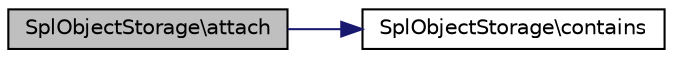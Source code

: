 digraph "SplObjectStorage\attach"
{
  edge [fontname="Helvetica",fontsize="10",labelfontname="Helvetica",labelfontsize="10"];
  node [fontname="Helvetica",fontsize="10",shape=record];
  rankdir="LR";
  Node1 [label="SplObjectStorage\\attach",height=0.2,width=0.4,color="black", fillcolor="grey75", style="filled" fontcolor="black"];
  Node1 -> Node2 [color="midnightblue",fontsize="10",style="solid",fontname="Helvetica"];
  Node2 [label="SplObjectStorage\\contains",height=0.2,width=0.4,color="black", fillcolor="white", style="filled",URL="$classSplObjectStorage.html#a7ee69ec68c0cc8e98547154c64061c96"];
}
